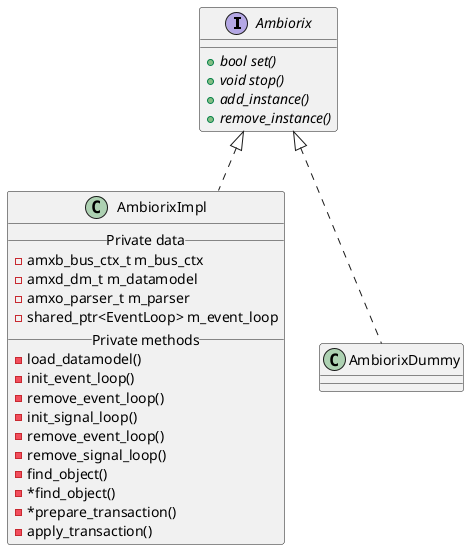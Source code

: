 @startuml
interface Ambiorix {
	+{abstract} bool set()
	+{abstract} void stop()
	+{abstract} add_instance()
	+{abstract} remove_instance()
}

class AmbiorixImpl {
	__ Private data __
	-amxb_bus_ctx_t m_bus_ctx
	-amxd_dm_t m_datamodel
	-amxo_parser_t m_parser
	-shared_ptr<EventLoop> m_event_loop
	__ Private methods __
	-load_datamodel()
	-init_event_loop()
	-remove_event_loop()
	-init_signal_loop()
	-remove_event_loop()
	-remove_signal_loop()
	-find_object()
	-*find_object()
	-*prepare_transaction()
	-apply_transaction()
}

class AmbiorixDummy {

}

Ambiorix <|.. AmbiorixImpl
Ambiorix <|.. AmbiorixDummy
@enduml